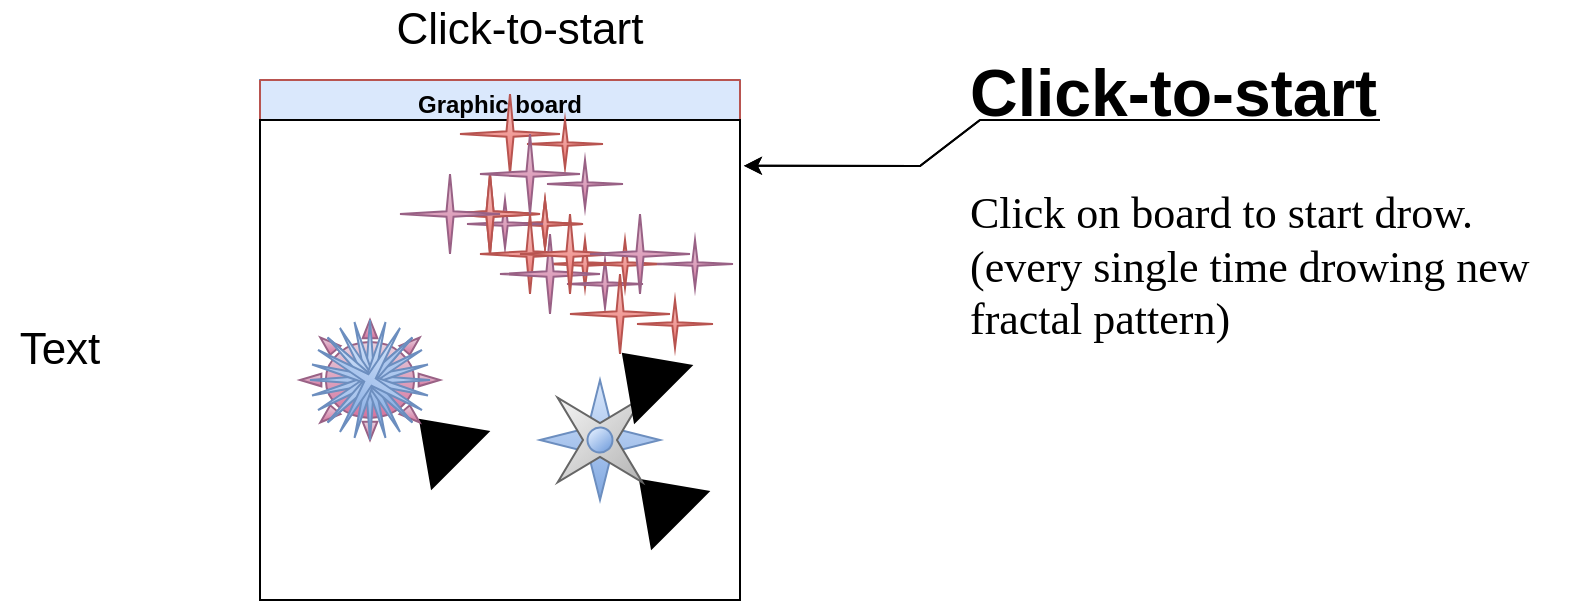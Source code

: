 <mxfile version="20.1.1" type="github">
  <diagram id="r3GSehfCi53XRfhJ9qvS" name="Page-1">
    <mxGraphModel dx="1422" dy="762" grid="1" gridSize="10" guides="1" tooltips="1" connect="1" arrows="1" fold="1" page="1" pageScale="1" pageWidth="827" pageHeight="1169" math="0" shadow="0">
      <root>
        <mxCell id="0" />
        <mxCell id="1" parent="0" />
        <mxCell id="gNYvgKo4hCuTOKzpjzs8-1" value="Graphic board" style="swimlane;fillColor=#dae8fc;strokeColor=#6c8ebf;fontColor=default;" vertex="1" parent="1">
          <mxGeometry x="160" y="60" width="240" height="260" as="geometry" />
        </mxCell>
        <mxCell id="gNYvgKo4hCuTOKzpjzs8-2" value="" style="swimlane;startSize=0;fillColor=#f8cecc;strokeColor=#b85450;" vertex="1" parent="gNYvgKo4hCuTOKzpjzs8-1">
          <mxGeometry width="240" height="260" as="geometry">
            <mxRectangle width="50" height="40" as="alternateBounds" />
          </mxGeometry>
        </mxCell>
        <mxCell id="gNYvgKo4hCuTOKzpjzs8-3" value="" style="whiteSpace=wrap;html=1;aspect=fixed;" vertex="1" parent="gNYvgKo4hCuTOKzpjzs8-2">
          <mxGeometry y="20" width="240" height="240" as="geometry" />
        </mxCell>
        <mxCell id="gNYvgKo4hCuTOKzpjzs8-10" value="" style="shape=mxgraph.arrows2.wedgeArrow;html=1;fillColor=#000000;bendable=0;rounded=0;fontFamily=Comic Sans MS;fontSize=22;fontColor=default;" edge="1" parent="gNYvgKo4hCuTOKzpjzs8-2">
          <mxGeometry width="100" height="100" relative="1" as="geometry">
            <mxPoint x="100" y="190" as="sourcePoint" />
            <mxPoint x="80" y="170" as="targetPoint" />
          </mxGeometry>
        </mxCell>
        <mxCell id="gNYvgKo4hCuTOKzpjzs8-14" value="" style="verticalLabelPosition=bottom;verticalAlign=top;html=1;shape=mxgraph.basic.sun;fontFamily=Comic Sans MS;fontSize=22;fillColor=#e6d0de;strokeColor=#996185;gradientColor=#d5739d;" vertex="1" parent="gNYvgKo4hCuTOKzpjzs8-2">
          <mxGeometry x="20" y="120" width="70" height="60" as="geometry" />
        </mxCell>
        <mxCell id="gNYvgKo4hCuTOKzpjzs8-12" value="" style="shape=mxgraph.arrows2.wedgeArrow;html=1;fillColor=#000000;bendable=0;rounded=0;fontFamily=Comic Sans MS;fontSize=22;fontColor=default;" edge="1" parent="gNYvgKo4hCuTOKzpjzs8-2">
          <mxGeometry width="100" height="100" relative="1" as="geometry">
            <mxPoint x="210" y="220" as="sourcePoint" />
            <mxPoint x="190" y="200" as="targetPoint" />
          </mxGeometry>
        </mxCell>
        <mxCell id="gNYvgKo4hCuTOKzpjzs8-15" value="" style="verticalLabelPosition=bottom;verticalAlign=top;html=1;shape=mxgraph.basic.4_point_star_2;dx=0.8;fontFamily=Comic Sans MS;fontSize=22;fillColor=#dae8fc;strokeColor=#6c8ebf;gradientColor=#7ea6e0;" vertex="1" parent="gNYvgKo4hCuTOKzpjzs8-2">
          <mxGeometry x="140" y="150" width="60" height="60" as="geometry" />
        </mxCell>
        <mxCell id="gNYvgKo4hCuTOKzpjzs8-17" value="" style="verticalLabelPosition=bottom;verticalAlign=top;html=1;shape=mxgraph.basic.4_point_star_2;dx=0.8;fontFamily=Comic Sans MS;fontSize=22;rotation=-45;fillColor=#f5f5f5;gradientColor=#b3b3b3;strokeColor=#666666;" vertex="1" parent="gNYvgKo4hCuTOKzpjzs8-2">
          <mxGeometry x="140" y="150" width="60" height="60" as="geometry" />
        </mxCell>
        <mxCell id="gNYvgKo4hCuTOKzpjzs8-19" value="" style="verticalLabelPosition=bottom;verticalAlign=top;html=1;shape=mxgraph.basic.donut;dx=6.25;fontFamily=Comic Sans MS;fontSize=22;rotation=-40;fillColor=#dae8fc;gradientColor=#7ea6e0;strokeColor=#6c8ebf;" vertex="1" parent="gNYvgKo4hCuTOKzpjzs8-2">
          <mxGeometry x="163.73" y="173.76" width="12.53" height="12.49" as="geometry" />
        </mxCell>
        <mxCell id="gNYvgKo4hCuTOKzpjzs8-20" value="" style="verticalLabelPosition=bottom;verticalAlign=top;html=1;shape=mxgraph.basic.4_point_star_2;dx=0.93;fontFamily=Comic Sans MS;fontSize=22;fillColor=#dae8fc;gradientColor=#7ea6e0;strokeColor=#6c8ebf;" vertex="1" parent="gNYvgKo4hCuTOKzpjzs8-2">
          <mxGeometry x="25" y="120" width="60" height="60" as="geometry" />
        </mxCell>
        <mxCell id="gNYvgKo4hCuTOKzpjzs8-27" value="" style="verticalLabelPosition=bottom;verticalAlign=top;html=1;shape=mxgraph.basic.4_point_star_2;dx=0.93;fontFamily=Comic Sans MS;fontSize=22;fillColor=#dae8fc;gradientColor=#7ea6e0;strokeColor=#6c8ebf;rotation=-45;" vertex="1" parent="gNYvgKo4hCuTOKzpjzs8-2">
          <mxGeometry x="25" y="120" width="60" height="60" as="geometry" />
        </mxCell>
        <mxCell id="gNYvgKo4hCuTOKzpjzs8-28" value="" style="verticalLabelPosition=bottom;verticalAlign=top;html=1;shape=mxgraph.basic.4_point_star_2;dx=0.93;fontFamily=Comic Sans MS;fontSize=22;fillColor=#dae8fc;gradientColor=#7ea6e0;strokeColor=#6c8ebf;rotation=-15;" vertex="1" parent="gNYvgKo4hCuTOKzpjzs8-2">
          <mxGeometry x="25" y="120" width="60" height="60" as="geometry" />
        </mxCell>
        <mxCell id="gNYvgKo4hCuTOKzpjzs8-29" value="" style="verticalLabelPosition=bottom;verticalAlign=top;html=1;shape=mxgraph.basic.4_point_star_2;dx=0.93;fontFamily=Comic Sans MS;fontSize=22;fillColor=#dae8fc;gradientColor=#7ea6e0;strokeColor=#6c8ebf;rotation=-30;" vertex="1" parent="gNYvgKo4hCuTOKzpjzs8-2">
          <mxGeometry x="25" y="120" width="60" height="60" as="geometry" />
        </mxCell>
        <mxCell id="gNYvgKo4hCuTOKzpjzs8-30" value="" style="verticalLabelPosition=bottom;verticalAlign=top;html=1;shape=mxgraph.basic.4_point_star_2;dx=0.93;fontFamily=Comic Sans MS;fontSize=22;fillColor=#dae8fc;gradientColor=#7ea6e0;strokeColor=#6c8ebf;rotation=-45;" vertex="1" parent="gNYvgKo4hCuTOKzpjzs8-2">
          <mxGeometry x="25" y="120" width="60" height="60" as="geometry" />
        </mxCell>
        <mxCell id="gNYvgKo4hCuTOKzpjzs8-31" value="" style="verticalLabelPosition=bottom;verticalAlign=top;html=1;shape=mxgraph.basic.4_point_star_2;dx=0.93;fontFamily=Comic Sans MS;fontSize=22;fillColor=#dae8fc;gradientColor=#7ea6e0;strokeColor=#6c8ebf;rotation=15;" vertex="1" parent="gNYvgKo4hCuTOKzpjzs8-2">
          <mxGeometry x="25" y="120" width="60" height="60" as="geometry" />
        </mxCell>
        <mxCell id="gNYvgKo4hCuTOKzpjzs8-32" value="" style="verticalLabelPosition=bottom;verticalAlign=top;html=1;shape=mxgraph.basic.4_point_star_2;dx=0.93;fontFamily=Comic Sans MS;fontSize=22;fillColor=#dae8fc;gradientColor=#7ea6e0;strokeColor=#6c8ebf;rotation=30;" vertex="1" parent="gNYvgKo4hCuTOKzpjzs8-2">
          <mxGeometry x="25" y="120" width="60" height="60" as="geometry" />
        </mxCell>
        <mxCell id="gNYvgKo4hCuTOKzpjzs8-64" value="" style="verticalLabelPosition=bottom;verticalAlign=top;html=1;shape=mxgraph.basic.4_point_star_2;dx=0.93;fontFamily=Comic Sans MS;fontSize=22;fillColor=#f8cecc;gradientColor=#ea6b66;strokeColor=#b85450;" vertex="1" parent="gNYvgKo4hCuTOKzpjzs8-2">
          <mxGeometry x="123.5" y="60" width="38" height="24" as="geometry" />
        </mxCell>
        <mxCell id="gNYvgKo4hCuTOKzpjzs8-65" value="" style="verticalLabelPosition=bottom;verticalAlign=top;html=1;shape=mxgraph.basic.4_point_star_2;dx=0.93;fontFamily=Comic Sans MS;fontSize=22;fillColor=#f8cecc;gradientColor=#ea6b66;strokeColor=#b85450;" vertex="1" parent="gNYvgKo4hCuTOKzpjzs8-2">
          <mxGeometry x="133.5" y="20" width="38" height="24" as="geometry" />
        </mxCell>
        <mxCell id="gNYvgKo4hCuTOKzpjzs8-66" value="" style="verticalLabelPosition=bottom;verticalAlign=top;html=1;shape=mxgraph.basic.4_point_star_2;dx=0.93;fontFamily=Comic Sans MS;fontSize=22;fillColor=#f8cecc;gradientColor=#ea6b66;strokeColor=#b85450;" vertex="1" parent="gNYvgKo4hCuTOKzpjzs8-2">
          <mxGeometry x="143.5" y="80" width="38" height="24" as="geometry" />
        </mxCell>
        <mxCell id="gNYvgKo4hCuTOKzpjzs8-67" value="" style="verticalLabelPosition=bottom;verticalAlign=top;html=1;shape=mxgraph.basic.4_point_star_2;dx=0.93;fontFamily=Comic Sans MS;fontSize=22;fillColor=#e6d0de;gradientColor=#d5739d;strokeColor=#996185;" vertex="1" parent="gNYvgKo4hCuTOKzpjzs8-2">
          <mxGeometry x="153.5" y="90" width="38" height="24" as="geometry" />
        </mxCell>
        <mxCell id="gNYvgKo4hCuTOKzpjzs8-68" value="" style="verticalLabelPosition=bottom;verticalAlign=top;html=1;shape=mxgraph.basic.4_point_star_2;dx=0.93;fontFamily=Comic Sans MS;fontSize=22;fillColor=#f8cecc;gradientColor=#ea6b66;strokeColor=#b85450;" vertex="1" parent="gNYvgKo4hCuTOKzpjzs8-2">
          <mxGeometry x="163.5" y="80" width="38" height="24" as="geometry" />
        </mxCell>
        <mxCell id="gNYvgKo4hCuTOKzpjzs8-69" value="" style="verticalLabelPosition=bottom;verticalAlign=top;html=1;shape=mxgraph.basic.4_point_star_2;dx=0.93;fontFamily=Comic Sans MS;fontSize=22;fillColor=#f8cecc;gradientColor=#ea6b66;strokeColor=#b85450;" vertex="1" parent="gNYvgKo4hCuTOKzpjzs8-2">
          <mxGeometry x="188.5" y="110" width="38" height="24" as="geometry" />
        </mxCell>
        <mxCell id="gNYvgKo4hCuTOKzpjzs8-70" value="" style="verticalLabelPosition=bottom;verticalAlign=top;html=1;shape=mxgraph.basic.4_point_star_2;dx=0.93;fontFamily=Comic Sans MS;fontSize=22;fillColor=#f8cecc;gradientColor=#ea6b66;strokeColor=#b85450;" vertex="1" parent="gNYvgKo4hCuTOKzpjzs8-2">
          <mxGeometry x="123.5" y="60" width="38" height="24" as="geometry" />
        </mxCell>
        <mxCell id="gNYvgKo4hCuTOKzpjzs8-71" value="" style="verticalLabelPosition=bottom;verticalAlign=top;html=1;shape=mxgraph.basic.4_point_star_2;dx=0.93;fontFamily=Comic Sans MS;fontSize=22;fillColor=#e6d0de;gradientColor=#d5739d;strokeColor=#996185;" vertex="1" parent="gNYvgKo4hCuTOKzpjzs8-2">
          <mxGeometry x="198.5" y="80" width="38" height="24" as="geometry" />
        </mxCell>
        <mxCell id="gNYvgKo4hCuTOKzpjzs8-72" value="" style="verticalLabelPosition=bottom;verticalAlign=top;html=1;shape=mxgraph.basic.4_point_star_2;dx=0.93;fontFamily=Comic Sans MS;fontSize=22;fillColor=#e6d0de;gradientColor=#d5739d;strokeColor=#996185;" vertex="1" parent="gNYvgKo4hCuTOKzpjzs8-2">
          <mxGeometry x="143.5" y="40" width="38" height="24" as="geometry" />
        </mxCell>
        <mxCell id="gNYvgKo4hCuTOKzpjzs8-73" value="" style="verticalLabelPosition=bottom;verticalAlign=top;html=1;shape=mxgraph.basic.4_point_star_2;dx=0.93;fontFamily=Comic Sans MS;fontSize=22;fillColor=#e6d0de;gradientColor=#d5739d;strokeColor=#996185;" vertex="1" parent="gNYvgKo4hCuTOKzpjzs8-2">
          <mxGeometry x="103.5" y="60" width="38" height="24" as="geometry" />
        </mxCell>
        <mxCell id="gNYvgKo4hCuTOKzpjzs8-33" value="" style="verticalLabelPosition=bottom;verticalAlign=top;html=1;shape=mxgraph.basic.4_point_star_2;dx=0.93;fontFamily=Comic Sans MS;fontSize=22;fillColor=#f8cecc;gradientColor=#ea6b66;strokeColor=#b85450;" vertex="1" parent="gNYvgKo4hCuTOKzpjzs8-2">
          <mxGeometry x="90" y="47" width="50" height="40" as="geometry" />
        </mxCell>
        <mxCell id="gNYvgKo4hCuTOKzpjzs8-34" value="" style="verticalLabelPosition=bottom;verticalAlign=top;html=1;shape=mxgraph.basic.4_point_star_2;dx=0.93;fontFamily=Comic Sans MS;fontSize=22;fillColor=#f8cecc;gradientColor=#ea6b66;strokeColor=#b85450;" vertex="1" parent="gNYvgKo4hCuTOKzpjzs8-2">
          <mxGeometry x="100" y="7" width="50" height="40" as="geometry" />
        </mxCell>
        <mxCell id="gNYvgKo4hCuTOKzpjzs8-35" value="" style="verticalLabelPosition=bottom;verticalAlign=top;html=1;shape=mxgraph.basic.4_point_star_2;dx=0.93;fontFamily=Comic Sans MS;fontSize=22;fillColor=#f8cecc;gradientColor=#ea6b66;strokeColor=#b85450;" vertex="1" parent="gNYvgKo4hCuTOKzpjzs8-2">
          <mxGeometry x="110" y="67" width="50" height="40" as="geometry" />
        </mxCell>
        <mxCell id="gNYvgKo4hCuTOKzpjzs8-36" value="" style="verticalLabelPosition=bottom;verticalAlign=top;html=1;shape=mxgraph.basic.4_point_star_2;dx=0.93;fontFamily=Comic Sans MS;fontSize=22;fillColor=#e6d0de;gradientColor=#d5739d;strokeColor=#996185;" vertex="1" parent="gNYvgKo4hCuTOKzpjzs8-2">
          <mxGeometry x="120" y="77" width="50" height="40" as="geometry" />
        </mxCell>
        <mxCell id="gNYvgKo4hCuTOKzpjzs8-37" value="" style="verticalLabelPosition=bottom;verticalAlign=top;html=1;shape=mxgraph.basic.4_point_star_2;dx=0.93;fontFamily=Comic Sans MS;fontSize=22;fillColor=#f8cecc;gradientColor=#ea6b66;strokeColor=#b85450;" vertex="1" parent="gNYvgKo4hCuTOKzpjzs8-2">
          <mxGeometry x="130" y="67" width="50" height="40" as="geometry" />
        </mxCell>
        <mxCell id="gNYvgKo4hCuTOKzpjzs8-38" value="" style="verticalLabelPosition=bottom;verticalAlign=top;html=1;shape=mxgraph.basic.4_point_star_2;dx=0.93;fontFamily=Comic Sans MS;fontSize=22;fillColor=#f8cecc;gradientColor=#ea6b66;strokeColor=#b85450;" vertex="1" parent="gNYvgKo4hCuTOKzpjzs8-2">
          <mxGeometry x="155" y="97" width="50" height="40" as="geometry" />
        </mxCell>
        <mxCell id="gNYvgKo4hCuTOKzpjzs8-40" value="" style="verticalLabelPosition=bottom;verticalAlign=top;html=1;shape=mxgraph.basic.4_point_star_2;dx=0.93;fontFamily=Comic Sans MS;fontSize=22;fillColor=#f8cecc;gradientColor=#ea6b66;strokeColor=#b85450;" vertex="1" parent="gNYvgKo4hCuTOKzpjzs8-2">
          <mxGeometry x="90" y="47" width="50" height="40" as="geometry" />
        </mxCell>
        <mxCell id="gNYvgKo4hCuTOKzpjzs8-41" value="" style="verticalLabelPosition=bottom;verticalAlign=top;html=1;shape=mxgraph.basic.4_point_star_2;dx=0.93;fontFamily=Comic Sans MS;fontSize=22;fillColor=#e6d0de;gradientColor=#d5739d;strokeColor=#996185;" vertex="1" parent="gNYvgKo4hCuTOKzpjzs8-2">
          <mxGeometry x="165" y="67" width="50" height="40" as="geometry" />
        </mxCell>
        <mxCell id="gNYvgKo4hCuTOKzpjzs8-42" value="" style="verticalLabelPosition=bottom;verticalAlign=top;html=1;shape=mxgraph.basic.4_point_star_2;dx=0.93;fontFamily=Comic Sans MS;fontSize=22;fillColor=#e6d0de;gradientColor=#d5739d;strokeColor=#996185;" vertex="1" parent="gNYvgKo4hCuTOKzpjzs8-2">
          <mxGeometry x="110" y="27" width="50" height="40" as="geometry" />
        </mxCell>
        <mxCell id="gNYvgKo4hCuTOKzpjzs8-43" value="" style="verticalLabelPosition=bottom;verticalAlign=top;html=1;shape=mxgraph.basic.4_point_star_2;dx=0.93;fontFamily=Comic Sans MS;fontSize=22;fillColor=#e6d0de;gradientColor=#d5739d;strokeColor=#996185;" vertex="1" parent="gNYvgKo4hCuTOKzpjzs8-2">
          <mxGeometry x="70" y="47" width="50" height="40" as="geometry" />
        </mxCell>
        <mxCell id="gNYvgKo4hCuTOKzpjzs8-11" value="" style="shape=mxgraph.arrows2.wedgeArrow;html=1;fillColor=#000000;bendable=0;rounded=0;fontFamily=Comic Sans MS;fontSize=22;fontColor=default;" edge="1" parent="gNYvgKo4hCuTOKzpjzs8-2">
          <mxGeometry width="100" height="100" relative="1" as="geometry">
            <mxPoint x="201.5" y="157" as="sourcePoint" />
            <mxPoint x="181.5" y="137" as="targetPoint" />
          </mxGeometry>
        </mxCell>
        <mxCell id="gNYvgKo4hCuTOKzpjzs8-4" value="" style="endArrow=classic;html=1;rounded=0;fontColor=default;entryX=1.008;entryY=0.165;entryDx=0;entryDy=0;entryPerimeter=0;" edge="1" parent="1" target="gNYvgKo4hCuTOKzpjzs8-2">
          <mxGeometry width="50" height="50" relative="1" as="geometry">
            <mxPoint x="520" y="80" as="sourcePoint" />
            <mxPoint x="460" y="110" as="targetPoint" />
            <Array as="points">
              <mxPoint x="490" y="103" />
            </Array>
          </mxGeometry>
        </mxCell>
        <mxCell id="gNYvgKo4hCuTOKzpjzs8-5" value="" style="endArrow=classic;html=1;rounded=0;fontColor=default;entryX=1.008;entryY=0.165;entryDx=0;entryDy=0;entryPerimeter=0;" edge="1" parent="1" target="gNYvgKo4hCuTOKzpjzs8-2">
          <mxGeometry width="50" height="50" relative="1" as="geometry">
            <mxPoint x="720" y="80" as="sourcePoint" />
            <mxPoint x="401.92" y="102.9" as="targetPoint" />
            <Array as="points">
              <mxPoint x="520" y="80" />
              <mxPoint x="490" y="103" />
            </Array>
          </mxGeometry>
        </mxCell>
        <mxCell id="gNYvgKo4hCuTOKzpjzs8-6" value="&lt;font style=&quot;font-size: 22px;&quot;&gt;Click-to-start&lt;/font&gt;" style="text;html=1;strokeColor=none;fillColor=none;align=center;verticalAlign=middle;whiteSpace=wrap;rounded=0;fontColor=default;" vertex="1" parent="1">
          <mxGeometry x="190" y="20" width="200" height="30" as="geometry" />
        </mxCell>
        <mxCell id="gNYvgKo4hCuTOKzpjzs8-7" value="Text" style="text;html=1;strokeColor=none;fillColor=none;align=center;verticalAlign=middle;whiteSpace=wrap;rounded=0;fontSize=22;fontColor=default;" vertex="1" parent="1">
          <mxGeometry x="30" y="180" width="60" height="30" as="geometry" />
        </mxCell>
        <mxCell id="gNYvgKo4hCuTOKzpjzs8-8" value="&lt;h2&gt;Click-to-start&lt;/h2&gt;&lt;p&gt;&lt;font face=&quot;Comic Sans MS&quot;&gt;Click on board to start drow.&lt;br&gt;(every single time drowing new fractal pattern)&lt;/font&gt;&lt;/p&gt;" style="text;html=1;strokeColor=none;fillColor=none;spacing=5;spacingTop=-20;whiteSpace=wrap;overflow=hidden;rounded=0;fontSize=22;fontColor=default;" vertex="1" parent="1">
          <mxGeometry x="510" y="30" width="310" height="180" as="geometry" />
        </mxCell>
      </root>
    </mxGraphModel>
  </diagram>
</mxfile>
